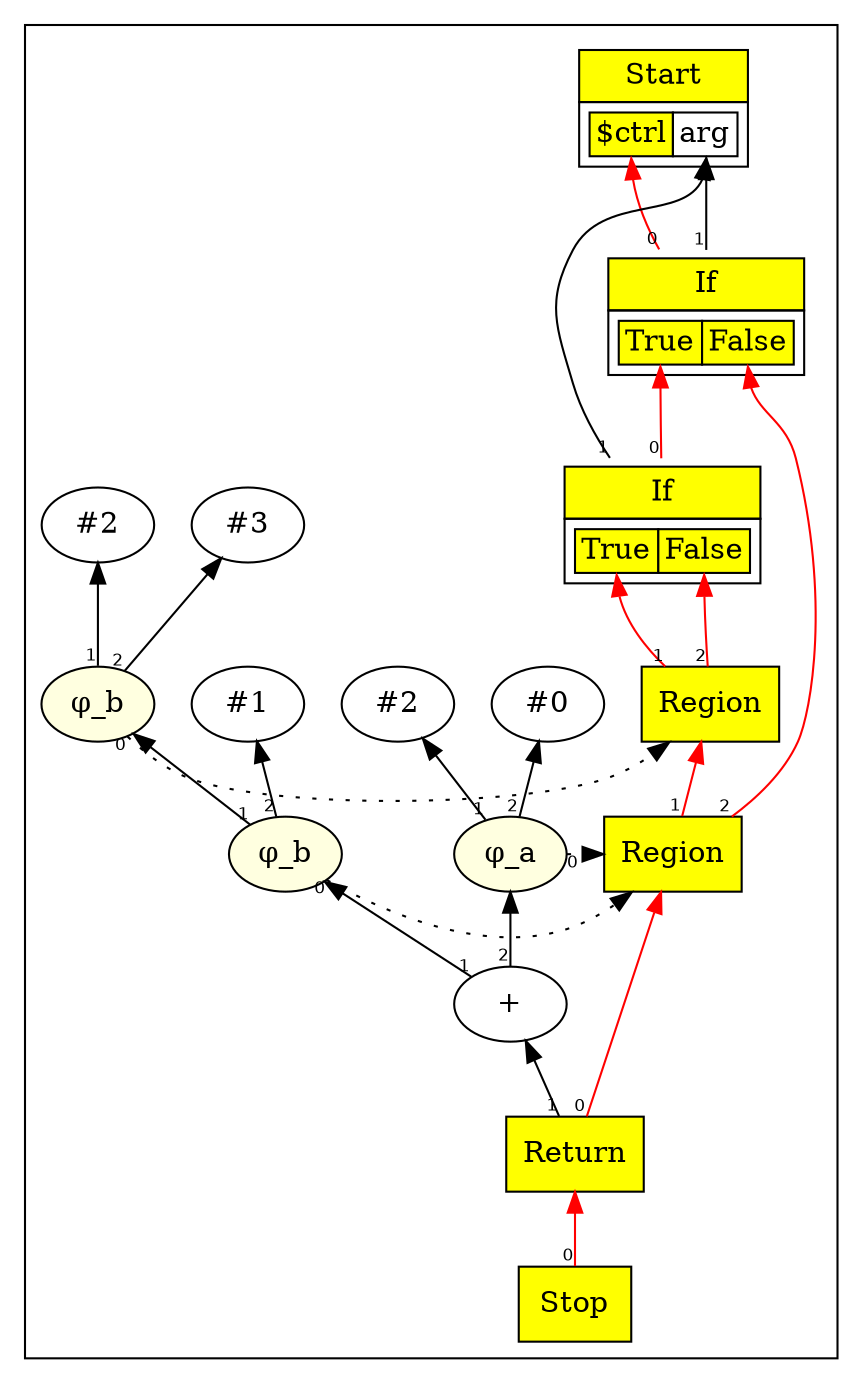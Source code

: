 digraph chapter06 {
/*
int a = 0;
int b = 1;
if( arg ) {
    a = 2;
    if( arg ) { b = 2; }
    else b = 3;
}
return a+b;

*/
	rankdir=BT;
	ordering="in";
	concentrate="true";
	subgraph cluster_Nodes {
		Start2 [ shape=plaintext label=<
			<TABLE BORDER="0" CELLBORDER="1" CELLSPACING="0" CELLPADDING="4">
			<TR><TD BGCOLOR="yellow">Start</TD></TR>
			<TR><TD>
				<TABLE BORDER="0" CELLBORDER="1" CELLSPACING="0">
				<TR><TD PORT="p0" BGCOLOR="yellow">$ctrl</TD><TD PORT="p1">arg</TD></TR>
				</TABLE>
			</TD></TR>
			</TABLE>>
		];
		Stop3 [ shape=box style=filled fillcolor=yellow label="Stop" ];
		Con_6 [ label="#0" ];
		Con_7 [ label="#1" ];
		If8 [ shape=plaintext label=<
			<TABLE BORDER="0" CELLBORDER="1" CELLSPACING="0" CELLPADDING="4">
			<TR><TD BGCOLOR="yellow">If</TD></TR>
			<TR><TD>
				<TABLE BORDER="0" CELLBORDER="1" CELLSPACING="0">
				<TR><TD PORT="p0" BGCOLOR="yellow">True</TD><TD PORT="p1" BGCOLOR="yellow">False</TD></TR>
				</TABLE>
			</TD></TR>
			</TABLE>>
		];
		Con_12 [ label="#2" ];
		If13 [ shape=plaintext label=<
			<TABLE BORDER="0" CELLBORDER="1" CELLSPACING="0" CELLPADDING="4">
			<TR><TD BGCOLOR="yellow">If</TD></TR>
			<TR><TD>
				<TABLE BORDER="0" CELLBORDER="1" CELLSPACING="0">
				<TR><TD PORT="p0" BGCOLOR="yellow">True</TD><TD PORT="p1" BGCOLOR="yellow">False</TD></TR>
				</TABLE>
			</TD></TR>
			</TABLE>>
		];
		Con_17 [ label="#2" ];
		Con_18 [ label="#3" ];
		Region19 [ shape=box style=filled fillcolor=yellow label="Region" ];
		Phi_b20 [ style=filled fillcolor=lightyellow label="&phi;_b" ];
		Region21 [ shape=box style=filled fillcolor=yellow label="Region" ];
		Phi_a22 [ style=filled fillcolor=lightyellow label="&phi;_a" ];
		Phi_b23 [ style=filled fillcolor=lightyellow label="&phi;_b" ];
		Add24 [ label="+" ];
		Return25 [ shape=box style=filled fillcolor=yellow label="Return" ];
		{ rank=same; Region19;Phi_b20;}
		{ rank=same; Region21;Phi_b23;Phi_a22;}
	}
	edge [ fontname=Helvetica, fontsize=8 ];
	Stop3 -> Return25[taillabel=0 color=red];
	If8 -> Start2:p0[taillabel=0 color=red];
	If8 -> Start2:p1[taillabel=1];
	If13 -> If8:p0[taillabel=0 color=red];
	If13 -> Start2:p1[taillabel=1];
	Region19 -> If13:p0[taillabel=1 color=red];
	Region19 -> If13:p1[taillabel=2 color=red];
	Phi_b20 -> Region19 [style=dotted taillabel=0];
	Phi_b20 -> Con_17[taillabel=1];
	Phi_b20 -> Con_18[taillabel=2];
	Region21 -> Region19[taillabel=1 color=red];
	Region21 -> If8:p1[taillabel=2 color=red];
	Phi_a22 -> Region21 [style=dotted taillabel=0];
	Phi_a22 -> Con_12[taillabel=1];
	Phi_a22 -> Con_6[taillabel=2];
	Phi_b23 -> Region21 [style=dotted taillabel=0];
	Phi_b23 -> Phi_b20[taillabel=1];
	Phi_b23 -> Con_7[taillabel=2];
	Add24 -> Phi_b23[taillabel=1];
	Add24 -> Phi_a22[taillabel=2];
	Return25 -> Region21[taillabel=0 color=red];
	Return25 -> Add24[taillabel=1];
}